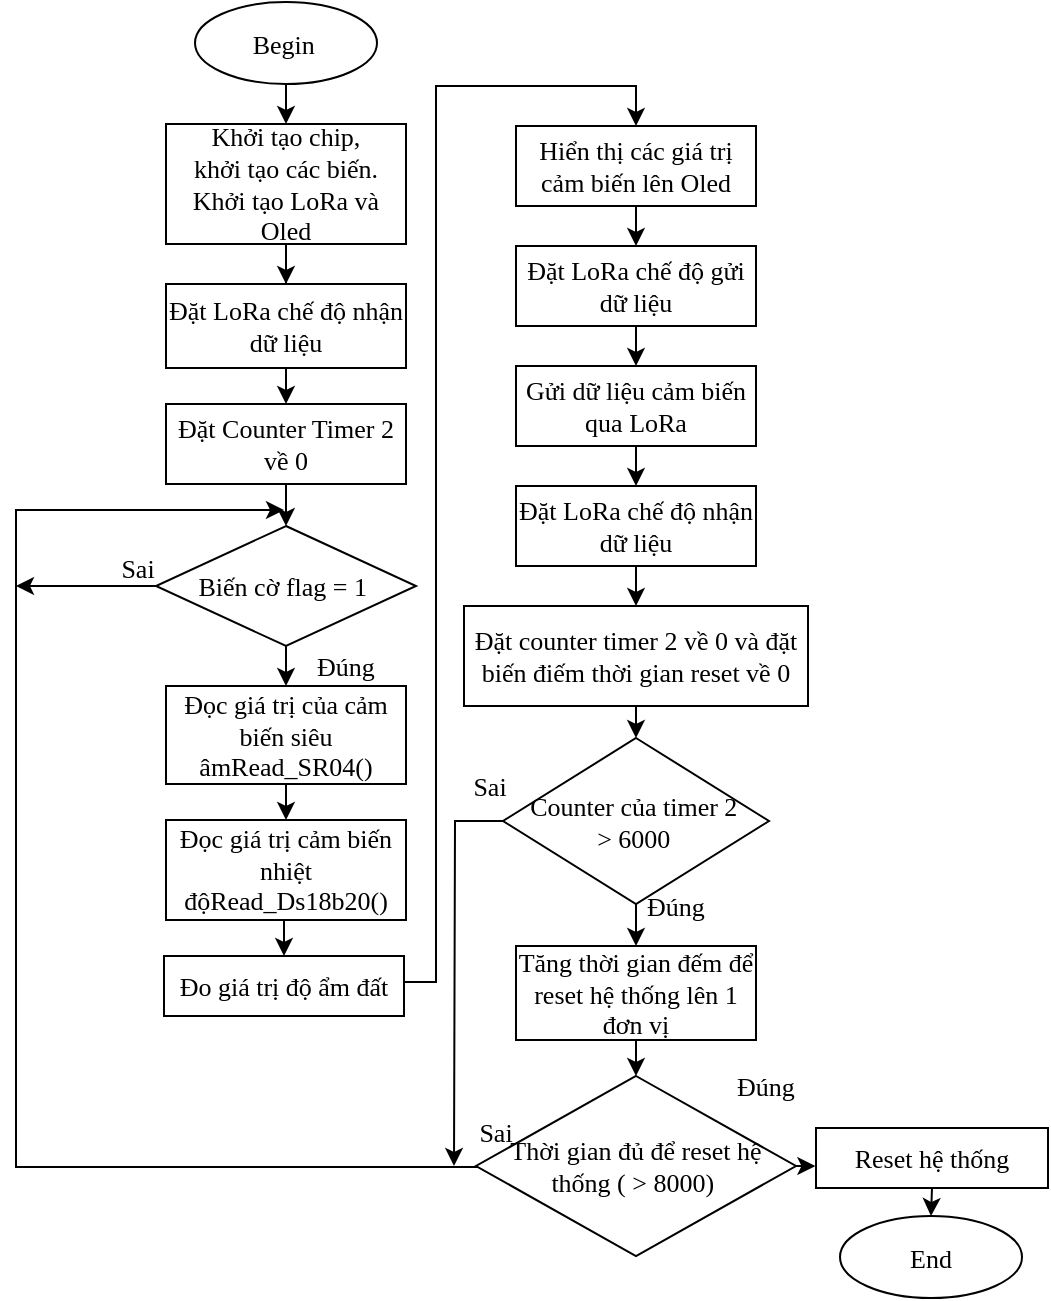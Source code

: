 <mxfile version="13.6.2" type="device"><diagram id="Ull7jSCSTvPzF1LZViip" name="Page-1"><mxGraphModel dx="1264" dy="632" grid="1" gridSize="1" guides="1" tooltips="1" connect="1" arrows="1" fold="1" page="1" pageScale="1" pageWidth="850" pageHeight="1100" math="0" shadow="0"><root><mxCell id="0"/><mxCell id="1" parent="0"/><mxCell id="5HgRDNvES_op4bcXHhaa-2" style="edgeStyle=orthogonalEdgeStyle;rounded=0;orthogonalLoop=1;jettySize=auto;html=1;exitX=0.5;exitY=1;exitDx=0;exitDy=0;entryX=0.5;entryY=0;entryDx=0;entryDy=0;fontSize=13;fontFamily=Times New Roman;" parent="1" source="5HgRDNvES_op4bcXHhaa-3" target="5HgRDNvES_op4bcXHhaa-5" edge="1"><mxGeometry relative="1" as="geometry"/></mxCell><mxCell id="5HgRDNvES_op4bcXHhaa-3" value="Begin&amp;nbsp;" style="ellipse;whiteSpace=wrap;html=1;fontSize=13;fontFamily=Times New Roman;" parent="1" vertex="1"><mxGeometry x="259.5" y="158" width="91" height="41" as="geometry"/></mxCell><mxCell id="5HgRDNvES_op4bcXHhaa-11" style="edgeStyle=orthogonalEdgeStyle;rounded=0;orthogonalLoop=1;jettySize=auto;html=1;exitX=0.5;exitY=1;exitDx=0;exitDy=0;fontSize=13;fontFamily=Times New Roman;" parent="1" source="5HgRDNvES_op4bcXHhaa-5" target="5HgRDNvES_op4bcXHhaa-10" edge="1"><mxGeometry relative="1" as="geometry"/></mxCell><mxCell id="5HgRDNvES_op4bcXHhaa-5" value="Khởi tạo chip,&lt;br style=&quot;font-size: 13px;&quot;&gt;khởi tạo các biến.&lt;br style=&quot;font-size: 13px;&quot;&gt;Khởi tạo LoRa và Oled" style="rounded=0;whiteSpace=wrap;html=1;fontSize=13;fontFamily=Times New Roman;" parent="1" vertex="1"><mxGeometry x="245" y="219" width="120" height="60" as="geometry"/></mxCell><mxCell id="5HgRDNvES_op4bcXHhaa-13" style="edgeStyle=orthogonalEdgeStyle;rounded=0;orthogonalLoop=1;jettySize=auto;html=1;exitX=0.5;exitY=1;exitDx=0;exitDy=0;fontSize=13;fontFamily=Times New Roman;entryX=0.5;entryY=0;entryDx=0;entryDy=0;" parent="1" source="5HgRDNvES_op4bcXHhaa-10" target="5HgRDNvES_op4bcXHhaa-12" edge="1"><mxGeometry relative="1" as="geometry"><mxPoint x="305" y="356" as="targetPoint"/></mxGeometry></mxCell><mxCell id="5HgRDNvES_op4bcXHhaa-10" value="Đặt LoRa chế độ nhận dữ liệu" style="rounded=0;whiteSpace=wrap;html=1;fontSize=13;fontFamily=Times New Roman;" parent="1" vertex="1"><mxGeometry x="245" y="299" width="120" height="42" as="geometry"/></mxCell><mxCell id="WKzqLmxLiDRxjjtTSmdF-3" style="edgeStyle=orthogonalEdgeStyle;rounded=0;orthogonalLoop=1;jettySize=auto;html=1;exitX=0.5;exitY=1;exitDx=0;exitDy=0;fontFamily=Times New Roman;fontSize=13;" parent="1" source="5HgRDNvES_op4bcXHhaa-12" target="5HgRDNvES_op4bcXHhaa-14" edge="1"><mxGeometry relative="1" as="geometry"/></mxCell><mxCell id="5HgRDNvES_op4bcXHhaa-12" value="Đặt Counter Timer 2 về 0" style="rounded=0;whiteSpace=wrap;html=1;fontSize=13;fontFamily=Times New Roman;" parent="1" vertex="1"><mxGeometry x="245" y="359" width="120" height="40" as="geometry"/></mxCell><mxCell id="5HgRDNvES_op4bcXHhaa-53" style="edgeStyle=orthogonalEdgeStyle;rounded=0;orthogonalLoop=1;jettySize=auto;html=1;exitX=0;exitY=0.5;exitDx=0;exitDy=0;fontSize=13;fontFamily=Times New Roman;" parent="1" source="5HgRDNvES_op4bcXHhaa-14" edge="1"><mxGeometry relative="1" as="geometry"><mxPoint x="170" y="450" as="targetPoint"/></mxGeometry></mxCell><mxCell id="5HgRDNvES_op4bcXHhaa-66" style="edgeStyle=orthogonalEdgeStyle;rounded=0;orthogonalLoop=1;jettySize=auto;html=1;exitX=0.5;exitY=1;exitDx=0;exitDy=0;entryX=0.5;entryY=0;entryDx=0;entryDy=0;fontSize=13;fontFamily=Times New Roman;" parent="1" source="5HgRDNvES_op4bcXHhaa-14" target="5HgRDNvES_op4bcXHhaa-19" edge="1"><mxGeometry relative="1" as="geometry"/></mxCell><mxCell id="5HgRDNvES_op4bcXHhaa-14" value="Biến cờ flag = 1&amp;nbsp;" style="rhombus;whiteSpace=wrap;html=1;fontSize=13;fontFamily=Times New Roman;" parent="1" vertex="1"><mxGeometry x="240" y="420" width="130" height="60" as="geometry"/></mxCell><mxCell id="5HgRDNvES_op4bcXHhaa-67" style="edgeStyle=orthogonalEdgeStyle;rounded=0;orthogonalLoop=1;jettySize=auto;html=1;exitX=0.5;exitY=1;exitDx=0;exitDy=0;entryX=0.5;entryY=0;entryDx=0;entryDy=0;fontSize=13;fontFamily=Times New Roman;" parent="1" source="5HgRDNvES_op4bcXHhaa-19" target="5HgRDNvES_op4bcXHhaa-29" edge="1"><mxGeometry relative="1" as="geometry"/></mxCell><mxCell id="5HgRDNvES_op4bcXHhaa-19" value="Đọc giá trị của cảm biến siêu âmRead_SR04()" style="rounded=0;whiteSpace=wrap;html=1;fontSize=13;fontFamily=Times New Roman;" parent="1" vertex="1"><mxGeometry x="245" y="500" width="120" height="49" as="geometry"/></mxCell><mxCell id="5HgRDNvES_op4bcXHhaa-68" style="edgeStyle=orthogonalEdgeStyle;rounded=0;orthogonalLoop=1;jettySize=auto;html=1;exitX=0.5;exitY=1;exitDx=0;exitDy=0;entryX=0.5;entryY=0;entryDx=0;entryDy=0;fontSize=13;fontFamily=Times New Roman;" parent="1" source="5HgRDNvES_op4bcXHhaa-29" target="5HgRDNvES_op4bcXHhaa-31" edge="1"><mxGeometry relative="1" as="geometry"/></mxCell><mxCell id="5HgRDNvES_op4bcXHhaa-29" value="Đọc giá trị cảm biến nhiệt độRead_Ds18b20()" style="rounded=0;whiteSpace=wrap;html=1;fontSize=13;fontFamily=Times New Roman;" parent="1" vertex="1"><mxGeometry x="245" y="567" width="120" height="50" as="geometry"/></mxCell><mxCell id="5HgRDNvES_op4bcXHhaa-56" style="edgeStyle=orthogonalEdgeStyle;rounded=0;orthogonalLoop=1;jettySize=auto;html=1;exitX=1;exitY=0.5;exitDx=0;exitDy=0;entryX=0.5;entryY=0;entryDx=0;entryDy=0;fontSize=13;fontFamily=Times New Roman;" parent="1" source="5HgRDNvES_op4bcXHhaa-31" target="5HgRDNvES_op4bcXHhaa-32" edge="1"><mxGeometry relative="1" as="geometry"><Array as="points"><mxPoint x="364" y="648"/><mxPoint x="380" y="648"/><mxPoint x="380" y="200"/><mxPoint x="480" y="200"/></Array></mxGeometry></mxCell><mxCell id="5HgRDNvES_op4bcXHhaa-31" value="Đo giá trị độ ẩm đất" style="rounded=0;whiteSpace=wrap;html=1;fontSize=13;fontFamily=Times New Roman;" parent="1" vertex="1"><mxGeometry x="244" y="635" width="120" height="30" as="geometry"/></mxCell><mxCell id="5HgRDNvES_op4bcXHhaa-57" style="edgeStyle=orthogonalEdgeStyle;rounded=0;orthogonalLoop=1;jettySize=auto;html=1;exitX=0.5;exitY=1;exitDx=0;exitDy=0;entryX=0.5;entryY=0;entryDx=0;entryDy=0;fontSize=13;fontFamily=Times New Roman;" parent="1" source="5HgRDNvES_op4bcXHhaa-32" target="5HgRDNvES_op4bcXHhaa-33" edge="1"><mxGeometry relative="1" as="geometry"/></mxCell><mxCell id="5HgRDNvES_op4bcXHhaa-32" value="Hiển thị các giá trị cảm biến lên Oled" style="rounded=0;whiteSpace=wrap;html=1;fontSize=13;fontFamily=Times New Roman;" parent="1" vertex="1"><mxGeometry x="420" y="220" width="120" height="40" as="geometry"/></mxCell><mxCell id="5HgRDNvES_op4bcXHhaa-58" style="edgeStyle=orthogonalEdgeStyle;rounded=0;orthogonalLoop=1;jettySize=auto;html=1;exitX=0.5;exitY=1;exitDx=0;exitDy=0;entryX=0.5;entryY=0;entryDx=0;entryDy=0;fontSize=13;fontFamily=Times New Roman;" parent="1" source="5HgRDNvES_op4bcXHhaa-33" target="5HgRDNvES_op4bcXHhaa-35" edge="1"><mxGeometry relative="1" as="geometry"/></mxCell><mxCell id="5HgRDNvES_op4bcXHhaa-33" value="Đặt LoRa chế độ gửi dữ liệu" style="rounded=0;whiteSpace=wrap;html=1;fontSize=13;fontFamily=Times New Roman;" parent="1" vertex="1"><mxGeometry x="420" y="280" width="120" height="40" as="geometry"/></mxCell><mxCell id="9tXCmVDS4vaikEYXopem-11" style="edgeStyle=orthogonalEdgeStyle;rounded=0;orthogonalLoop=1;jettySize=auto;html=1;exitX=0.5;exitY=1;exitDx=0;exitDy=0;entryX=0.5;entryY=0;entryDx=0;entryDy=0;fontSize=13;fontFamily=Times New Roman;" parent="1" source="5HgRDNvES_op4bcXHhaa-34" target="5HgRDNvES_op4bcXHhaa-38" edge="1"><mxGeometry relative="1" as="geometry"/></mxCell><mxCell id="5HgRDNvES_op4bcXHhaa-34" value="Đặt counter timer 2 về 0 và đặt biến điếm thời gian reset về 0" style="rounded=0;whiteSpace=wrap;html=1;fontSize=13;fontFamily=Times New Roman;" parent="1" vertex="1"><mxGeometry x="394" y="460" width="172" height="50" as="geometry"/></mxCell><mxCell id="9tXCmVDS4vaikEYXopem-9" style="edgeStyle=orthogonalEdgeStyle;rounded=0;orthogonalLoop=1;jettySize=auto;html=1;exitX=0.5;exitY=1;exitDx=0;exitDy=0;entryX=0.5;entryY=0;entryDx=0;entryDy=0;fontSize=13;fontFamily=Times New Roman;" parent="1" source="5HgRDNvES_op4bcXHhaa-35" target="9tXCmVDS4vaikEYXopem-1" edge="1"><mxGeometry relative="1" as="geometry"/></mxCell><mxCell id="5HgRDNvES_op4bcXHhaa-35" value="Gửi dữ liệu cảm biến qua LoRa" style="rounded=0;whiteSpace=wrap;html=1;fontSize=13;fontFamily=Times New Roman;" parent="1" vertex="1"><mxGeometry x="420" y="340" width="120" height="40" as="geometry"/></mxCell><mxCell id="5HgRDNvES_op4bcXHhaa-49" style="edgeStyle=orthogonalEdgeStyle;rounded=0;orthogonalLoop=1;jettySize=auto;html=1;exitX=0.5;exitY=1;exitDx=0;exitDy=0;entryX=0.5;entryY=0;entryDx=0;entryDy=0;fontSize=13;fontFamily=Times New Roman;" parent="1" source="5HgRDNvES_op4bcXHhaa-38" target="5HgRDNvES_op4bcXHhaa-39" edge="1"><mxGeometry relative="1" as="geometry"/></mxCell><mxCell id="WKzqLmxLiDRxjjtTSmdF-1" style="edgeStyle=orthogonalEdgeStyle;rounded=0;orthogonalLoop=1;jettySize=auto;html=1;exitX=0;exitY=0.5;exitDx=0;exitDy=0;fontSize=13;fontFamily=Times New Roman;" parent="1" source="5HgRDNvES_op4bcXHhaa-38" edge="1"><mxGeometry relative="1" as="geometry"><mxPoint x="389" y="740" as="targetPoint"/></mxGeometry></mxCell><mxCell id="5HgRDNvES_op4bcXHhaa-38" value="Counter của timer 2&amp;nbsp;&lt;br&gt;&amp;gt; 6000&amp;nbsp;" style="rhombus;whiteSpace=wrap;html=1;fontSize=13;fontFamily=Times New Roman;" parent="1" vertex="1"><mxGeometry x="413.5" y="526" width="133" height="83" as="geometry"/></mxCell><mxCell id="5HgRDNvES_op4bcXHhaa-50" style="edgeStyle=orthogonalEdgeStyle;rounded=0;orthogonalLoop=1;jettySize=auto;html=1;exitX=0.5;exitY=1;exitDx=0;exitDy=0;fontSize=13;fontFamily=Times New Roman;entryX=0.5;entryY=0;entryDx=0;entryDy=0;" parent="1" source="5HgRDNvES_op4bcXHhaa-39" target="5miBkcdhLQtqEIFRWJFW-1" edge="1"><mxGeometry relative="1" as="geometry"><mxPoint x="480" y="691" as="targetPoint"/></mxGeometry></mxCell><mxCell id="5HgRDNvES_op4bcXHhaa-39" value="Tăng thời gian đếm để reset hệ thống lên 1 đơn vị" style="rounded=0;whiteSpace=wrap;html=1;fontSize=13;fontFamily=Times New Roman;" parent="1" vertex="1"><mxGeometry x="420" y="630" width="120" height="47" as="geometry"/></mxCell><mxCell id="9tXCmVDS4vaikEYXopem-5" style="edgeStyle=orthogonalEdgeStyle;rounded=0;orthogonalLoop=1;jettySize=auto;html=1;exitX=0;exitY=0.5;exitDx=0;exitDy=0;fontSize=13;fontFamily=Times New Roman;" parent="1" edge="1"><mxGeometry relative="1" as="geometry"><mxPoint x="304" y="412" as="targetPoint"/><Array as="points"><mxPoint x="170" y="741"/><mxPoint x="170" y="412"/></Array><mxPoint x="405" y="740.5" as="sourcePoint"/></mxGeometry></mxCell><mxCell id="LhgtZ8c7RxYQdUqL7bY4-2" style="edgeStyle=orthogonalEdgeStyle;rounded=0;orthogonalLoop=1;jettySize=auto;html=1;exitX=0.5;exitY=1;exitDx=0;exitDy=0;entryX=0.5;entryY=0;entryDx=0;entryDy=0;" parent="1" source="5HgRDNvES_op4bcXHhaa-41" target="LhgtZ8c7RxYQdUqL7bY4-1" edge="1"><mxGeometry relative="1" as="geometry"/></mxCell><mxCell id="5HgRDNvES_op4bcXHhaa-41" value="Reset hệ thống" style="rounded=0;whiteSpace=wrap;html=1;fontSize=13;fontFamily=Times New Roman;" parent="1" vertex="1"><mxGeometry x="570" y="721" width="116" height="30" as="geometry"/></mxCell><mxCell id="5HgRDNvES_op4bcXHhaa-63" value="Đúng" style="text;html=1;strokeColor=none;fillColor=none;align=center;verticalAlign=middle;whiteSpace=wrap;rounded=0;fontSize=13;fontFamily=Times New Roman;" parent="1" vertex="1"><mxGeometry x="480" y="600" width="40" height="20" as="geometry"/></mxCell><mxCell id="5HgRDNvES_op4bcXHhaa-65" value="Đúng" style="text;html=1;strokeColor=none;fillColor=none;align=center;verticalAlign=middle;whiteSpace=wrap;rounded=0;fontSize=13;fontFamily=Times New Roman;" parent="1" vertex="1"><mxGeometry x="315" y="480" width="40" height="20" as="geometry"/></mxCell><mxCell id="5HgRDNvES_op4bcXHhaa-69" value="Sai" style="text;html=1;strokeColor=none;fillColor=none;align=center;verticalAlign=middle;whiteSpace=wrap;rounded=0;fontSize=13;fontFamily=Times New Roman;" parent="1" vertex="1"><mxGeometry x="211" y="431" width="40" height="20" as="geometry"/></mxCell><mxCell id="5HgRDNvES_op4bcXHhaa-70" value="Sai" style="text;html=1;strokeColor=none;fillColor=none;align=center;verticalAlign=middle;whiteSpace=wrap;rounded=0;fontSize=13;fontFamily=Times New Roman;" parent="1" vertex="1"><mxGeometry x="390" y="713" width="40" height="20" as="geometry"/></mxCell><mxCell id="5HgRDNvES_op4bcXHhaa-71" value="Đúng" style="text;html=1;strokeColor=none;fillColor=none;align=center;verticalAlign=middle;whiteSpace=wrap;rounded=0;fontSize=13;fontFamily=Times New Roman;" parent="1" vertex="1"><mxGeometry x="525" y="690" width="40" height="20" as="geometry"/></mxCell><mxCell id="9tXCmVDS4vaikEYXopem-10" style="edgeStyle=orthogonalEdgeStyle;rounded=0;orthogonalLoop=1;jettySize=auto;html=1;exitX=0.5;exitY=1;exitDx=0;exitDy=0;entryX=0.5;entryY=0;entryDx=0;entryDy=0;fontSize=13;fontFamily=Times New Roman;" parent="1" source="9tXCmVDS4vaikEYXopem-1" target="5HgRDNvES_op4bcXHhaa-34" edge="1"><mxGeometry relative="1" as="geometry"/></mxCell><mxCell id="9tXCmVDS4vaikEYXopem-1" value="Đặt LoRa chế độ nhận dữ liệu" style="rounded=0;whiteSpace=wrap;html=1;fontSize=13;fontFamily=Times New Roman;" parent="1" vertex="1"><mxGeometry x="420" y="400" width="120" height="40" as="geometry"/></mxCell><mxCell id="9tXCmVDS4vaikEYXopem-8" value="Sai" style="text;html=1;strokeColor=none;fillColor=none;align=center;verticalAlign=middle;whiteSpace=wrap;rounded=0;fontSize=13;fontFamily=Times New Roman;" parent="1" vertex="1"><mxGeometry x="387" y="540" width="40" height="20" as="geometry"/></mxCell><mxCell id="LhgtZ8c7RxYQdUqL7bY4-1" value="End" style="ellipse;whiteSpace=wrap;html=1;fontSize=13;fontFamily=Times New Roman;" parent="1" vertex="1"><mxGeometry x="582" y="765" width="91" height="41" as="geometry"/></mxCell><mxCell id="5miBkcdhLQtqEIFRWJFW-2" style="edgeStyle=orthogonalEdgeStyle;rounded=0;orthogonalLoop=1;jettySize=auto;html=1;exitX=1;exitY=0.5;exitDx=0;exitDy=0;entryX=-0.003;entryY=0.645;entryDx=0;entryDy=0;entryPerimeter=0;" parent="1" source="5miBkcdhLQtqEIFRWJFW-1" target="5HgRDNvES_op4bcXHhaa-41" edge="1"><mxGeometry relative="1" as="geometry"/></mxCell><mxCell id="5miBkcdhLQtqEIFRWJFW-1" value="Thời gian đủ để reset hệ thống ( &amp;gt; 8000)&amp;nbsp;" style="rhombus;whiteSpace=wrap;html=1;fontFamily=Times New Roman;fontSize=13;" parent="1" vertex="1"><mxGeometry x="400" y="695" width="160" height="90" as="geometry"/></mxCell></root></mxGraphModel></diagram></mxfile>